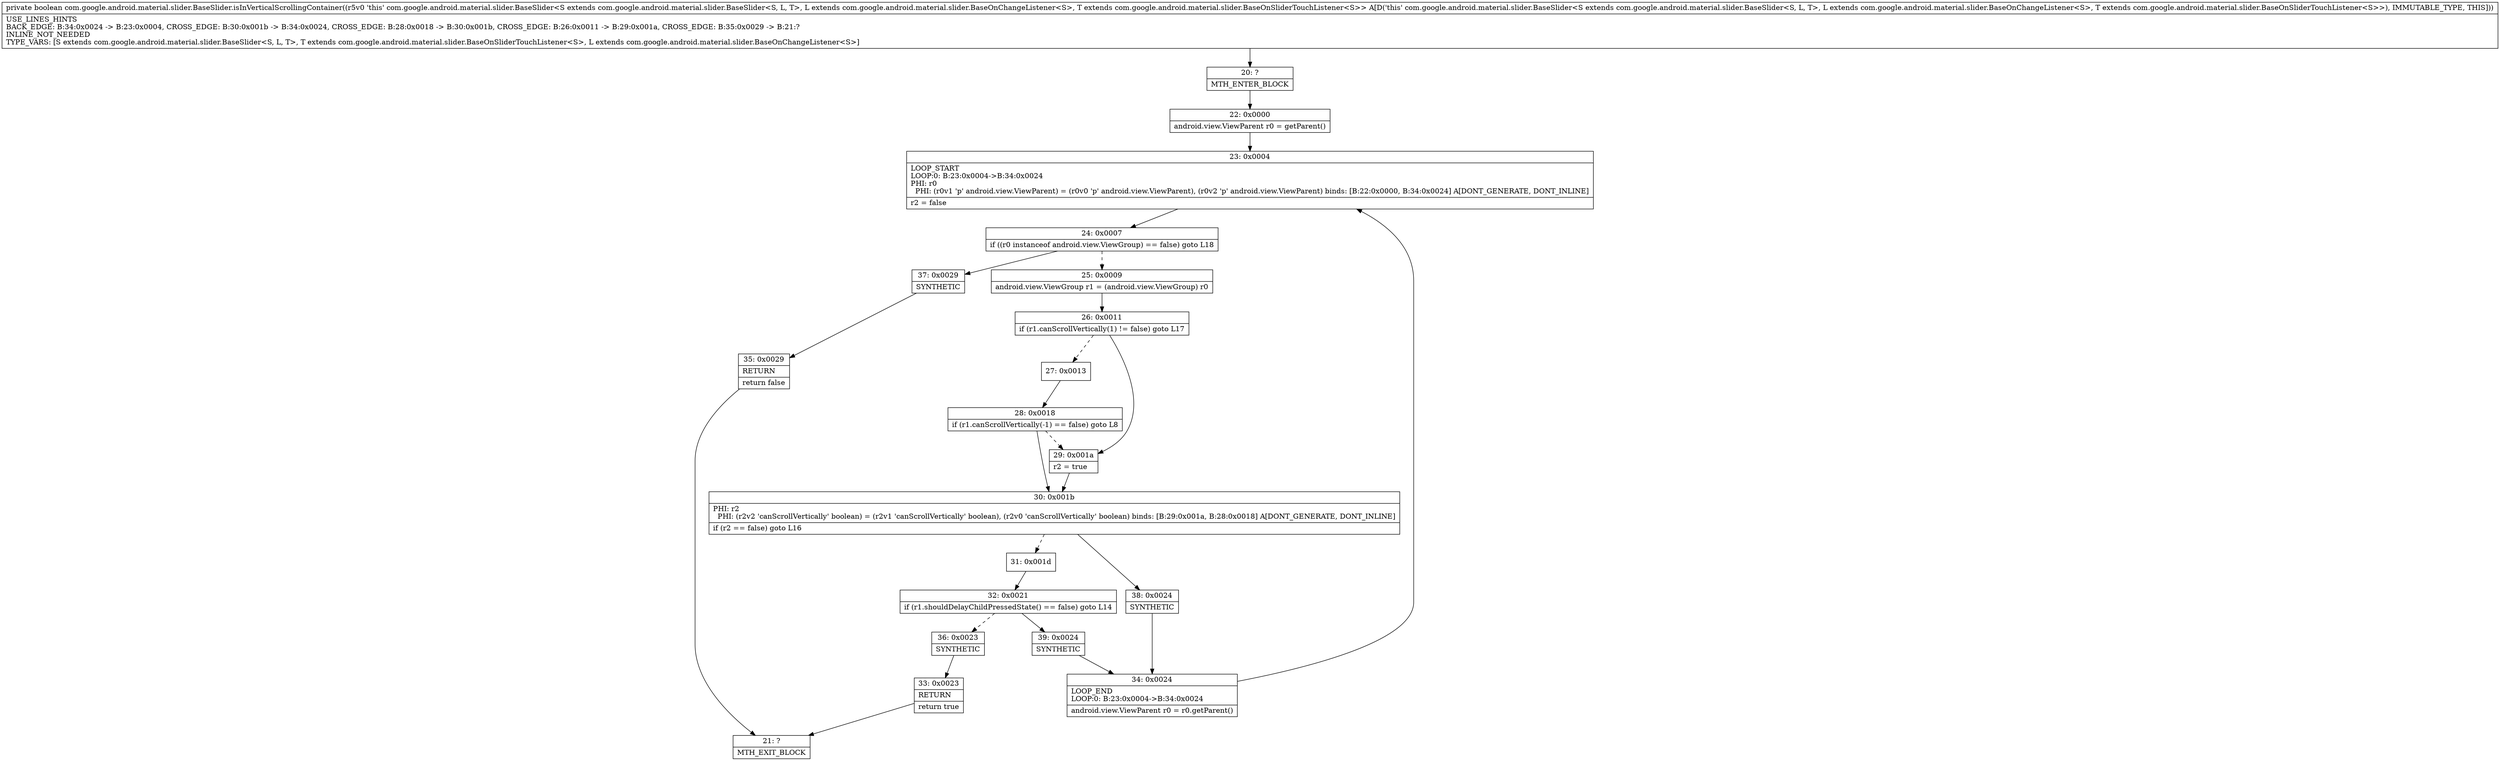 digraph "CFG forcom.google.android.material.slider.BaseSlider.isInVerticalScrollingContainer()Z" {
Node_20 [shape=record,label="{20\:\ ?|MTH_ENTER_BLOCK\l}"];
Node_22 [shape=record,label="{22\:\ 0x0000|android.view.ViewParent r0 = getParent()\l}"];
Node_23 [shape=record,label="{23\:\ 0x0004|LOOP_START\lLOOP:0: B:23:0x0004\-\>B:34:0x0024\lPHI: r0 \l  PHI: (r0v1 'p' android.view.ViewParent) = (r0v0 'p' android.view.ViewParent), (r0v2 'p' android.view.ViewParent) binds: [B:22:0x0000, B:34:0x0024] A[DONT_GENERATE, DONT_INLINE]\l|r2 = false\l}"];
Node_24 [shape=record,label="{24\:\ 0x0007|if ((r0 instanceof android.view.ViewGroup) == false) goto L18\l}"];
Node_25 [shape=record,label="{25\:\ 0x0009|android.view.ViewGroup r1 = (android.view.ViewGroup) r0\l}"];
Node_26 [shape=record,label="{26\:\ 0x0011|if (r1.canScrollVertically(1) != false) goto L17\l}"];
Node_27 [shape=record,label="{27\:\ 0x0013}"];
Node_28 [shape=record,label="{28\:\ 0x0018|if (r1.canScrollVertically(\-1) == false) goto L8\l}"];
Node_30 [shape=record,label="{30\:\ 0x001b|PHI: r2 \l  PHI: (r2v2 'canScrollVertically' boolean) = (r2v1 'canScrollVertically' boolean), (r2v0 'canScrollVertically' boolean) binds: [B:29:0x001a, B:28:0x0018] A[DONT_GENERATE, DONT_INLINE]\l|if (r2 == false) goto L16\l}"];
Node_31 [shape=record,label="{31\:\ 0x001d}"];
Node_32 [shape=record,label="{32\:\ 0x0021|if (r1.shouldDelayChildPressedState() == false) goto L14\l}"];
Node_36 [shape=record,label="{36\:\ 0x0023|SYNTHETIC\l}"];
Node_33 [shape=record,label="{33\:\ 0x0023|RETURN\l|return true\l}"];
Node_21 [shape=record,label="{21\:\ ?|MTH_EXIT_BLOCK\l}"];
Node_39 [shape=record,label="{39\:\ 0x0024|SYNTHETIC\l}"];
Node_34 [shape=record,label="{34\:\ 0x0024|LOOP_END\lLOOP:0: B:23:0x0004\-\>B:34:0x0024\l|android.view.ViewParent r0 = r0.getParent()\l}"];
Node_38 [shape=record,label="{38\:\ 0x0024|SYNTHETIC\l}"];
Node_29 [shape=record,label="{29\:\ 0x001a|r2 = true\l}"];
Node_37 [shape=record,label="{37\:\ 0x0029|SYNTHETIC\l}"];
Node_35 [shape=record,label="{35\:\ 0x0029|RETURN\l|return false\l}"];
MethodNode[shape=record,label="{private boolean com.google.android.material.slider.BaseSlider.isInVerticalScrollingContainer((r5v0 'this' com.google.android.material.slider.BaseSlider\<S extends com.google.android.material.slider.BaseSlider\<S, L, T\>, L extends com.google.android.material.slider.BaseOnChangeListener\<S\>, T extends com.google.android.material.slider.BaseOnSliderTouchListener\<S\>\> A[D('this' com.google.android.material.slider.BaseSlider\<S extends com.google.android.material.slider.BaseSlider\<S, L, T\>, L extends com.google.android.material.slider.BaseOnChangeListener\<S\>, T extends com.google.android.material.slider.BaseOnSliderTouchListener\<S\>\>), IMMUTABLE_TYPE, THIS]))  | USE_LINES_HINTS\lBACK_EDGE: B:34:0x0024 \-\> B:23:0x0004, CROSS_EDGE: B:30:0x001b \-\> B:34:0x0024, CROSS_EDGE: B:28:0x0018 \-\> B:30:0x001b, CROSS_EDGE: B:26:0x0011 \-\> B:29:0x001a, CROSS_EDGE: B:35:0x0029 \-\> B:21:?\lINLINE_NOT_NEEDED\lTYPE_VARS: [S extends com.google.android.material.slider.BaseSlider\<S, L, T\>, T extends com.google.android.material.slider.BaseOnSliderTouchListener\<S\>, L extends com.google.android.material.slider.BaseOnChangeListener\<S\>]\l}"];
MethodNode -> Node_20;Node_20 -> Node_22;
Node_22 -> Node_23;
Node_23 -> Node_24;
Node_24 -> Node_25[style=dashed];
Node_24 -> Node_37;
Node_25 -> Node_26;
Node_26 -> Node_27[style=dashed];
Node_26 -> Node_29;
Node_27 -> Node_28;
Node_28 -> Node_29[style=dashed];
Node_28 -> Node_30;
Node_30 -> Node_31[style=dashed];
Node_30 -> Node_38;
Node_31 -> Node_32;
Node_32 -> Node_36[style=dashed];
Node_32 -> Node_39;
Node_36 -> Node_33;
Node_33 -> Node_21;
Node_39 -> Node_34;
Node_34 -> Node_23;
Node_38 -> Node_34;
Node_29 -> Node_30;
Node_37 -> Node_35;
Node_35 -> Node_21;
}

